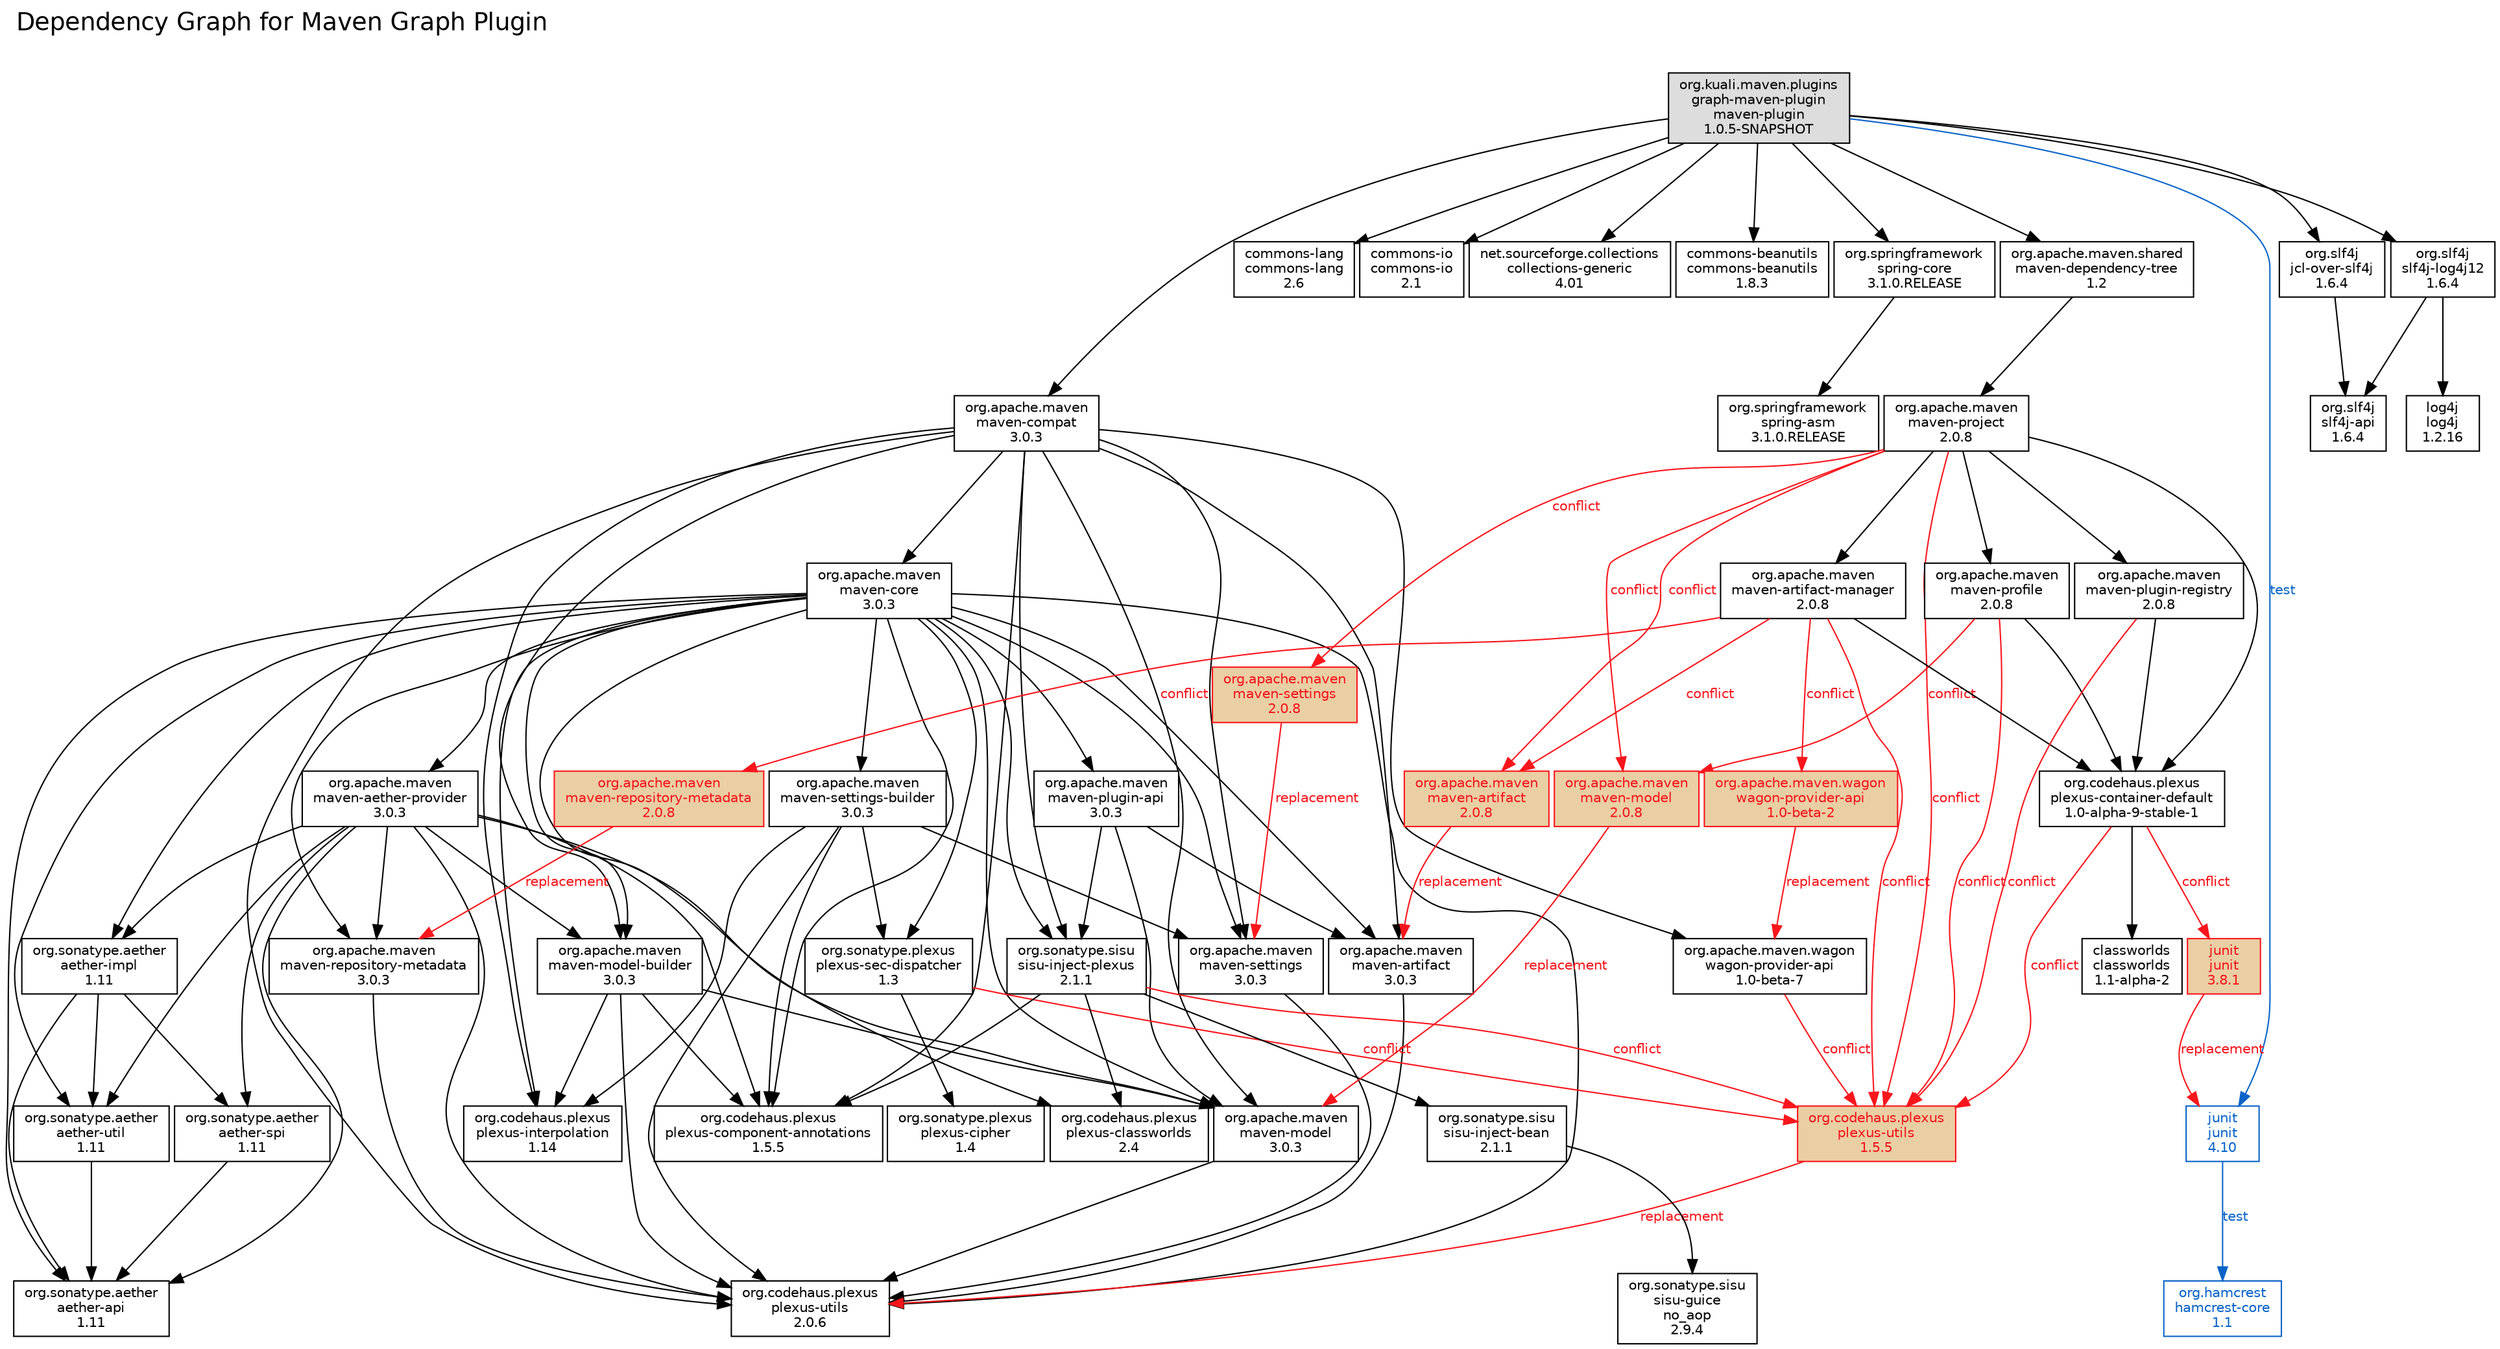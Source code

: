 digraph dependencies {

  graph [ label=<<table border="0" cellpadding="0" cellspacing="0"><tr><td>Dependency Graph for Maven Graph Plugin</td></tr><tr><td><font color="black" face="Courier" point-size="10"> </font></td></tr><tr><td><font color="black" face="Courier" point-size="10"> </font></td></tr></table>> labeljust="l" labelloc="t" fontsize="18" fontname="Helvetica" ranksep="1" rankdir="TB" nodesep=".05" ];
  node [ fontsize="10" fontname="Helvetica" shape="rectangle" ];
  edge [ fontsize="10" fontname="Helvetica" ];

  "0" [
    fontsize="10"
    label="org.kuali.maven.plugins\ngraph-maven-plugin\nmaven-plugin\n1.0.5-SNAPSHOT"
    color="black"
    fontcolor="black"
    fillcolor="#dddddd"
    style="solid,filled"
  ];
  "1" [
    fontsize="10"
    label="junit\njunit\n4.10"
    color="#0A64C8"
    fontcolor="#0A64C8"
    fillcolor="white"
    style="solid,filled"
  ];
  "2" [
    fontsize="10"
    label="org.hamcrest\nhamcrest-core\n1.1"
    color="#0A64C8"
    fontcolor="#0A64C8"
    fillcolor="white"
    style="solid,filled"
  ];
  "3" [
    fontsize="10"
    label="commons-lang\ncommons-lang\n2.6"
    color="black"
    fontcolor="black"
    fillcolor="white"
    style="solid,filled"
  ];
  "4" [
    fontsize="10"
    label="commons-io\ncommons-io\n2.1"
    color="black"
    fontcolor="black"
    fillcolor="white"
    style="solid,filled"
  ];
  "5" [
    fontsize="10"
    label="net.sourceforge.collections\ncollections-generic\n4.01"
    color="black"
    fontcolor="black"
    fillcolor="white"
    style="solid,filled"
  ];
  "6" [
    fontsize="10"
    label="commons-beanutils\ncommons-beanutils\n1.8.3"
    color="black"
    fontcolor="black"
    fillcolor="white"
    style="solid,filled"
  ];
  "7" [
    fontsize="10"
    label="org.springframework\nspring-core\n3.1.0.RELEASE"
    color="black"
    fontcolor="black"
    fillcolor="white"
    style="solid,filled"
  ];
  "8" [
    fontsize="10"
    label="org.springframework\nspring-asm\n3.1.0.RELEASE"
    color="black"
    fontcolor="black"
    fillcolor="white"
    style="solid,filled"
  ];
  "9" [
    fontsize="10"
    label="org.apache.maven\nmaven-compat\n3.0.3"
    color="black"
    fontcolor="black"
    fillcolor="white"
    style="solid,filled"
  ];
  "10" [
    fontsize="10"
    label="org.apache.maven\nmaven-model\n3.0.3"
    color="black"
    fontcolor="black"
    fillcolor="white"
    style="solid,filled"
  ];
  "12" [
    fontsize="10"
    label="org.apache.maven\nmaven-model-builder\n3.0.3"
    color="black"
    fontcolor="black"
    fillcolor="white"
    style="solid,filled"
  ];
  "17" [
    fontsize="10"
    label="org.apache.maven\nmaven-settings\n3.0.3"
    color="black"
    fontcolor="black"
    fillcolor="white"
    style="solid,filled"
  ];
  "19" [
    fontsize="10"
    label="org.apache.maven\nmaven-artifact\n3.0.3"
    color="black"
    fontcolor="black"
    fillcolor="white"
    style="solid,filled"
  ];
  "21" [
    fontsize="10"
    label="org.apache.maven\nmaven-core\n3.0.3"
    color="black"
    fontcolor="black"
    fillcolor="white"
    style="solid,filled"
  ];
  "24" [
    fontsize="10"
    label="org.apache.maven\nmaven-settings-builder\n3.0.3"
    color="black"
    fontcolor="black"
    fillcolor="white"
    style="solid,filled"
  ];
  "30" [
    fontsize="10"
    label="org.apache.maven\nmaven-repository-metadata\n3.0.3"
    color="black"
    fontcolor="black"
    fillcolor="white"
    style="solid,filled"
  ];
  "33" [
    fontsize="10"
    label="org.apache.maven\nmaven-plugin-api\n3.0.3"
    color="black"
    fontcolor="black"
    fillcolor="white"
    style="solid,filled"
  ];
  "38" [
    fontsize="10"
    label="org.apache.maven\nmaven-aether-provider\n3.0.3"
    color="black"
    fontcolor="black"
    fillcolor="white"
    style="solid,filled"
  ];
  "43" [
    fontsize="10"
    label="org.sonatype.aether\naether-spi\n1.11"
    color="black"
    fontcolor="black"
    fillcolor="white"
    style="solid,filled"
  ];
  "49" [
    fontsize="10"
    label="org.sonatype.aether\naether-impl\n1.11"
    color="black"
    fontcolor="black"
    fillcolor="white"
    style="solid,filled"
  ];
  "53" [
    fontsize="10"
    label="org.sonatype.aether\naether-api\n1.11"
    color="black"
    fontcolor="black"
    fillcolor="white"
    style="solid,filled"
  ];
  "54" [
    fontsize="10"
    label="org.sonatype.aether\naether-util\n1.11"
    color="black"
    fontcolor="black"
    fillcolor="white"
    style="solid,filled"
  ];
  "59" [
    fontsize="10"
    label="org.codehaus.plexus\nplexus-classworlds\n2.4"
    color="black"
    fontcolor="black"
    fillcolor="white"
    style="solid,filled"
  ];
  "61" [
    fontsize="10"
    label="org.sonatype.plexus\nplexus-sec-dispatcher\n1.3"
    color="black"
    fontcolor="black"
    fillcolor="white"
    style="solid,filled"
  ];
  "62" [
    fontsize="10"
    label="org.codehaus.plexus\nplexus-utils\n1.5.5"
    color="#F8161C"
    fontcolor="#F8161C"
    fillcolor="#EACFA4"
    style="solid,filled"
  ];
  "63" [
    fontsize="10"
    label="org.sonatype.plexus\nplexus-cipher\n1.4"
    color="black"
    fontcolor="black"
    fillcolor="white"
    style="solid,filled"
  ];
  "64" [
    fontsize="10"
    label="org.codehaus.plexus\nplexus-utils\n2.0.6"
    color="black"
    fontcolor="black"
    fillcolor="white"
    style="solid,filled"
  ];
  "65" [
    fontsize="10"
    label="org.codehaus.plexus\nplexus-interpolation\n1.14"
    color="black"
    fontcolor="black"
    fillcolor="white"
    style="solid,filled"
  ];
  "66" [
    fontsize="10"
    label="org.sonatype.sisu\nsisu-inject-plexus\n2.1.1"
    color="black"
    fontcolor="black"
    fillcolor="white"
    style="solid,filled"
  ];
  "70" [
    fontsize="10"
    label="org.sonatype.sisu\nsisu-inject-bean\n2.1.1"
    color="black"
    fontcolor="black"
    fillcolor="white"
    style="solid,filled"
  ];
  "71" [
    fontsize="10"
    label="org.sonatype.sisu\nsisu-guice\nno_aop\n2.9.4"
    color="black"
    fontcolor="black"
    fillcolor="white"
    style="solid,filled"
  ];
  "72" [
    fontsize="10"
    label="org.codehaus.plexus\nplexus-component-annotations\n1.5.5"
    color="black"
    fontcolor="black"
    fillcolor="white"
    style="solid,filled"
  ];
  "73" [
    fontsize="10"
    label="org.apache.maven.wagon\nwagon-provider-api\n1.0-beta-7"
    color="black"
    fontcolor="black"
    fillcolor="white"
    style="solid,filled"
  ];
  "75" [
    fontsize="10"
    label="org.apache.maven.shared\nmaven-dependency-tree\n1.2"
    color="black"
    fontcolor="black"
    fillcolor="white"
    style="solid,filled"
  ];
  "76" [
    fontsize="10"
    label="org.apache.maven\nmaven-project\n2.0.8"
    color="black"
    fontcolor="black"
    fillcolor="white"
    style="solid,filled"
  ];
  "77" [
    fontsize="10"
    label="org.apache.maven\nmaven-settings\n2.0.8"
    color="#F8161C"
    fontcolor="#F8161C"
    fillcolor="#EACFA4"
    style="solid,filled"
  ];
  "78" [
    fontsize="10"
    label="org.apache.maven\nmaven-profile\n2.0.8"
    color="black"
    fontcolor="black"
    fillcolor="white"
    style="solid,filled"
  ];
  "79" [
    fontsize="10"
    label="org.apache.maven\nmaven-model\n2.0.8"
    color="#F8161C"
    fontcolor="#F8161C"
    fillcolor="#EACFA4"
    style="solid,filled"
  ];
  "83" [
    fontsize="10"
    label="org.apache.maven\nmaven-artifact-manager\n2.0.8"
    color="black"
    fontcolor="black"
    fillcolor="white"
    style="solid,filled"
  ];
  "84" [
    fontsize="10"
    label="org.apache.maven\nmaven-repository-metadata\n2.0.8"
    color="#F8161C"
    fontcolor="#F8161C"
    fillcolor="#EACFA4"
    style="solid,filled"
  ];
  "86" [
    fontsize="10"
    label="org.apache.maven\nmaven-artifact\n2.0.8"
    color="#F8161C"
    fontcolor="#F8161C"
    fillcolor="#EACFA4"
    style="solid,filled"
  ];
  "88" [
    fontsize="10"
    label="org.apache.maven.wagon\nwagon-provider-api\n1.0-beta-2"
    color="#F8161C"
    fontcolor="#F8161C"
    fillcolor="#EACFA4"
    style="solid,filled"
  ];
  "89" [
    fontsize="10"
    label="org.apache.maven\nmaven-plugin-registry\n2.0.8"
    color="black"
    fontcolor="black"
    fillcolor="white"
    style="solid,filled"
  ];
  "94" [
    fontsize="10"
    label="org.codehaus.plexus\nplexus-container-default\n1.0-alpha-9-stable-1"
    color="black"
    fontcolor="black"
    fillcolor="white"
    style="solid,filled"
  ];
  "95" [
    fontsize="10"
    label="junit\njunit\n3.8.1"
    color="#F8161C"
    fontcolor="#F8161C"
    fillcolor="#EACFA4"
    style="solid,filled"
  ];
  "97" [
    fontsize="10"
    label="classworlds\nclassworlds\n1.1-alpha-2"
    color="black"
    fontcolor="black"
    fillcolor="white"
    style="solid,filled"
  ];
  "98" [
    fontsize="10"
    label="org.slf4j\njcl-over-slf4j\n1.6.4"
    color="black"
    fontcolor="black"
    fillcolor="white"
    style="solid,filled"
  ];
  "99" [
    fontsize="10"
    label="org.slf4j\nslf4j-api\n1.6.4"
    color="black"
    fontcolor="black"
    fillcolor="white"
    style="solid,filled"
  ];
  "100" [
    fontsize="10"
    label="org.slf4j\nslf4j-log4j12\n1.6.4"
    color="black"
    fontcolor="black"
    fillcolor="white"
    style="solid,filled"
  ];
  "102" [
    fontsize="10"
    label="log4j\nlog4j\n1.2.16"
    color="black"
    fontcolor="black"
    fillcolor="white"
    style="solid,filled"
  ];

  "0" -> "1" [
    label="test"
    style="solid"
    color="#0A64C8"
    fontcolor="#0A64C8"
    weight="1.0"
  ];
  "1" -> "2" [
    label="test"
    style="solid"
    color="#0A64C8"
    fontcolor="#0A64C8"
    weight="1.0"
  ];
  "0" -> "3" [
    label=""
    style="solid"
    color="black"
    fontcolor="black"
    weight="1.0"
  ];
  "0" -> "4" [
    label=""
    style="solid"
    color="black"
    fontcolor="black"
    weight="1.0"
  ];
  "0" -> "5" [
    label=""
    style="solid"
    color="black"
    fontcolor="black"
    weight="1.0"
  ];
  "0" -> "6" [
    label=""
    style="solid"
    color="black"
    fontcolor="black"
    weight="1.0"
  ];
  "0" -> "7" [
    label=""
    style="solid"
    color="black"
    fontcolor="black"
    weight="1.0"
  ];
  "7" -> "8" [
    label=""
    style="solid"
    color="black"
    fontcolor="black"
    weight="1.0"
  ];
  "0" -> "9" [
    label=""
    style="solid"
    color="black"
    fontcolor="black"
    weight="1.0"
  ];
  "9" -> "10" [
    label=""
    style="solid"
    color="black"
    fontcolor="black"
    weight="1.0"
  ];
  "10" -> "64" [
    label=""
    style="solid"
    color="black"
    fontcolor="black"
    weight="1.0"
  ];
  "9" -> "12" [
    label=""
    style="solid"
    color="black"
    fontcolor="black"
    weight="1.0"
  ];
  "12" -> "64" [
    label=""
    style="solid"
    color="black"
    fontcolor="black"
    weight="1.0"
  ];
  "12" -> "65" [
    label=""
    style="solid"
    color="black"
    fontcolor="black"
    weight="1.0"
  ];
  "12" -> "72" [
    label=""
    style="solid"
    color="black"
    fontcolor="black"
    weight="1.0"
  ];
  "12" -> "10" [
    label=""
    style="solid"
    color="black"
    fontcolor="black"
    weight="1.0"
  ];
  "9" -> "17" [
    label=""
    style="solid"
    color="black"
    fontcolor="black"
    weight="1.0"
  ];
  "17" -> "64" [
    label=""
    style="solid"
    color="black"
    fontcolor="black"
    weight="1.0"
  ];
  "9" -> "19" [
    label=""
    style="solid"
    color="black"
    fontcolor="black"
    weight="1.0"
  ];
  "19" -> "64" [
    label=""
    style="solid"
    color="black"
    fontcolor="black"
    weight="1.0"
  ];
  "9" -> "21" [
    label=""
    style="solid"
    color="black"
    fontcolor="black"
    weight="1.0"
  ];
  "21" -> "10" [
    label=""
    style="solid"
    color="black"
    fontcolor="black"
    weight="1.0"
  ];
  "21" -> "17" [
    label=""
    style="solid"
    color="black"
    fontcolor="black"
    weight="1.0"
  ];
  "21" -> "24" [
    label=""
    style="solid"
    color="black"
    fontcolor="black"
    weight="1.0"
  ];
  "24" -> "64" [
    label=""
    style="solid"
    color="black"
    fontcolor="black"
    weight="1.0"
  ];
  "24" -> "65" [
    label=""
    style="solid"
    color="black"
    fontcolor="black"
    weight="1.0"
  ];
  "24" -> "72" [
    label=""
    style="solid"
    color="black"
    fontcolor="black"
    weight="1.0"
  ];
  "24" -> "17" [
    label=""
    style="solid"
    color="black"
    fontcolor="black"
    weight="1.0"
  ];
  "24" -> "61" [
    label=""
    style="solid"
    color="black"
    fontcolor="black"
    weight="1.0"
  ];
  "21" -> "30" [
    label=""
    style="solid"
    color="black"
    fontcolor="black"
    weight="1.0"
  ];
  "30" -> "64" [
    label=""
    style="solid"
    color="black"
    fontcolor="black"
    weight="1.0"
  ];
  "21" -> "19" [
    label=""
    style="solid"
    color="black"
    fontcolor="black"
    weight="1.0"
  ];
  "21" -> "33" [
    label=""
    style="solid"
    color="black"
    fontcolor="black"
    weight="1.0"
  ];
  "33" -> "10" [
    label=""
    style="solid"
    color="black"
    fontcolor="black"
    weight="1.0"
  ];
  "33" -> "19" [
    label=""
    style="solid"
    color="black"
    fontcolor="black"
    weight="1.0"
  ];
  "33" -> "66" [
    label=""
    style="solid"
    color="black"
    fontcolor="black"
    weight="1.0"
  ];
  "21" -> "12" [
    label=""
    style="solid"
    color="black"
    fontcolor="black"
    weight="1.0"
  ];
  "21" -> "38" [
    label=""
    style="solid"
    color="black"
    fontcolor="black"
    weight="1.0"
  ];
  "38" -> "10" [
    label=""
    style="solid"
    color="black"
    fontcolor="black"
    weight="1.0"
  ];
  "38" -> "12" [
    label=""
    style="solid"
    color="black"
    fontcolor="black"
    weight="1.0"
  ];
  "38" -> "30" [
    label=""
    style="solid"
    color="black"
    fontcolor="black"
    weight="1.0"
  ];
  "38" -> "53" [
    label=""
    style="solid"
    color="black"
    fontcolor="black"
    weight="1.0"
  ];
  "38" -> "43" [
    label=""
    style="solid"
    color="black"
    fontcolor="black"
    weight="1.0"
  ];
  "43" -> "53" [
    label=""
    style="solid"
    color="black"
    fontcolor="black"
    weight="1.0"
  ];
  "38" -> "54" [
    label=""
    style="solid"
    color="black"
    fontcolor="black"
    weight="1.0"
  ];
  "38" -> "49" [
    label=""
    style="solid"
    color="black"
    fontcolor="black"
    weight="1.0"
  ];
  "38" -> "72" [
    label=""
    style="solid"
    color="black"
    fontcolor="black"
    weight="1.0"
  ];
  "38" -> "64" [
    label=""
    style="solid"
    color="black"
    fontcolor="black"
    weight="1.0"
  ];
  "21" -> "49" [
    label=""
    style="solid"
    color="black"
    fontcolor="black"
    weight="1.0"
  ];
  "49" -> "53" [
    label=""
    style="solid"
    color="black"
    fontcolor="black"
    weight="1.0"
  ];
  "49" -> "43" [
    label=""
    style="solid"
    color="black"
    fontcolor="black"
    weight="1.0"
  ];
  "49" -> "54" [
    label=""
    style="solid"
    color="black"
    fontcolor="black"
    weight="1.0"
  ];
  "21" -> "53" [
    label=""
    style="solid"
    color="black"
    fontcolor="black"
    weight="1.0"
  ];
  "21" -> "54" [
    label=""
    style="solid"
    color="black"
    fontcolor="black"
    weight="1.0"
  ];
  "54" -> "53" [
    label=""
    style="solid"
    color="black"
    fontcolor="black"
    weight="1.0"
  ];
  "21" -> "66" [
    label=""
    style="solid"
    color="black"
    fontcolor="black"
    weight="1.0"
  ];
  "21" -> "65" [
    label=""
    style="solid"
    color="black"
    fontcolor="black"
    weight="1.0"
  ];
  "21" -> "64" [
    label=""
    style="solid"
    color="black"
    fontcolor="black"
    weight="1.0"
  ];
  "21" -> "59" [
    label=""
    style="solid"
    color="black"
    fontcolor="black"
    weight="1.0"
  ];
  "21" -> "72" [
    label=""
    style="solid"
    color="black"
    fontcolor="black"
    weight="1.0"
  ];
  "21" -> "61" [
    label=""
    style="solid"
    color="black"
    fontcolor="black"
    weight="1.0"
  ];
  "62" -> "64" [
    label="replacement"
    style="solid"
    color="#F8161C"
    fontcolor="#F8161C"
    weight="1.0"
  ];
  "61" -> "62" [
    label="conflict"
    style="solid"
    color="#F8161C"
    fontcolor="#F8161C"
    weight="1.0"
  ];
  "61" -> "63" [
    label=""
    style="solid"
    color="black"
    fontcolor="black"
    weight="1.0"
  ];
  "9" -> "64" [
    label=""
    style="solid"
    color="black"
    fontcolor="black"
    weight="1.0"
  ];
  "9" -> "65" [
    label=""
    style="solid"
    color="black"
    fontcolor="black"
    weight="1.0"
  ];
  "9" -> "66" [
    label=""
    style="solid"
    color="black"
    fontcolor="black"
    weight="1.0"
  ];
  "66" -> "72" [
    label=""
    style="solid"
    color="black"
    fontcolor="black"
    weight="1.0"
  ];
  "66" -> "59" [
    label=""
    style="solid"
    color="black"
    fontcolor="black"
    weight="1.0"
  ];
  "66" -> "62" [
    label="conflict"
    style="solid"
    color="#F8161C"
    fontcolor="#F8161C"
    weight="1.0"
  ];
  "66" -> "70" [
    label=""
    style="solid"
    color="black"
    fontcolor="black"
    weight="1.0"
  ];
  "70" -> "71" [
    label=""
    style="solid"
    color="black"
    fontcolor="black"
    weight="1.0"
  ];
  "9" -> "72" [
    label=""
    style="solid"
    color="black"
    fontcolor="black"
    weight="1.0"
  ];
  "9" -> "73" [
    label=""
    style="solid"
    color="black"
    fontcolor="black"
    weight="1.0"
  ];
  "73" -> "62" [
    label="conflict"
    style="solid"
    color="#F8161C"
    fontcolor="#F8161C"
    weight="1.0"
  ];
  "0" -> "75" [
    label=""
    style="solid"
    color="black"
    fontcolor="black"
    weight="1.0"
  ];
  "75" -> "76" [
    label=""
    style="solid"
    color="black"
    fontcolor="black"
    weight="1.0"
  ];
  "77" -> "17" [
    label="replacement"
    style="solid"
    color="#F8161C"
    fontcolor="#F8161C"
    weight="1.0"
  ];
  "76" -> "77" [
    label="conflict"
    style="solid"
    color="#F8161C"
    fontcolor="#F8161C"
    weight="1.0"
  ];
  "76" -> "78" [
    label=""
    style="solid"
    color="black"
    fontcolor="black"
    weight="1.0"
  ];
  "79" -> "10" [
    label="replacement"
    style="solid"
    color="#F8161C"
    fontcolor="#F8161C"
    weight="1.0"
  ];
  "78" -> "79" [
    label="conflict"
    style="solid"
    color="#F8161C"
    fontcolor="#F8161C"
    weight="1.0"
  ];
  "78" -> "62" [
    label="conflict"
    style="solid"
    color="#F8161C"
    fontcolor="#F8161C"
    weight="1.0"
  ];
  "78" -> "94" [
    label=""
    style="solid"
    color="black"
    fontcolor="black"
    weight="1.0"
  ];
  "76" -> "79" [
    label="conflict"
    style="solid"
    color="#F8161C"
    fontcolor="#F8161C"
    weight="1.0"
  ];
  "76" -> "83" [
    label=""
    style="solid"
    color="black"
    fontcolor="black"
    weight="1.0"
  ];
  "84" -> "30" [
    label="replacement"
    style="solid"
    color="#F8161C"
    fontcolor="#F8161C"
    weight="1.0"
  ];
  "83" -> "84" [
    label="conflict"
    style="solid"
    color="#F8161C"
    fontcolor="#F8161C"
    weight="1.0"
  ];
  "83" -> "62" [
    label="conflict"
    style="solid"
    color="#F8161C"
    fontcolor="#F8161C"
    weight="1.0"
  ];
  "86" -> "19" [
    label="replacement"
    style="solid"
    color="#F8161C"
    fontcolor="#F8161C"
    weight="1.0"
  ];
  "83" -> "86" [
    label="conflict"
    style="solid"
    color="#F8161C"
    fontcolor="#F8161C"
    weight="1.0"
  ];
  "83" -> "94" [
    label=""
    style="solid"
    color="black"
    fontcolor="black"
    weight="1.0"
  ];
  "88" -> "73" [
    label="replacement"
    style="solid"
    color="#F8161C"
    fontcolor="#F8161C"
    weight="1.0"
  ];
  "83" -> "88" [
    label="conflict"
    style="solid"
    color="#F8161C"
    fontcolor="#F8161C"
    weight="1.0"
  ];
  "76" -> "89" [
    label=""
    style="solid"
    color="black"
    fontcolor="black"
    weight="1.0"
  ];
  "89" -> "62" [
    label="conflict"
    style="solid"
    color="#F8161C"
    fontcolor="#F8161C"
    weight="1.0"
  ];
  "89" -> "94" [
    label=""
    style="solid"
    color="black"
    fontcolor="black"
    weight="1.0"
  ];
  "76" -> "62" [
    label="conflict"
    style="solid"
    color="#F8161C"
    fontcolor="#F8161C"
    weight="1.0"
  ];
  "76" -> "86" [
    label="conflict"
    style="solid"
    color="#F8161C"
    fontcolor="#F8161C"
    weight="1.0"
  ];
  "76" -> "94" [
    label=""
    style="solid"
    color="black"
    fontcolor="black"
    weight="1.0"
  ];
  "95" -> "1" [
    label="replacement"
    style="solid"
    color="#F8161C"
    fontcolor="#F8161C"
    weight="1.0"
  ];
  "94" -> "95" [
    label="conflict"
    style="solid"
    color="#F8161C"
    fontcolor="#F8161C"
    weight="1.0"
  ];
  "94" -> "62" [
    label="conflict"
    style="solid"
    color="#F8161C"
    fontcolor="#F8161C"
    weight="1.0"
  ];
  "94" -> "97" [
    label=""
    style="solid"
    color="black"
    fontcolor="black"
    weight="1.0"
  ];
  "0" -> "98" [
    label=""
    style="solid"
    color="black"
    fontcolor="black"
    weight="1.0"
  ];
  "98" -> "99" [
    label=""
    style="solid"
    color="black"
    fontcolor="black"
    weight="1.0"
  ];
  "0" -> "100" [
    label=""
    style="solid"
    color="black"
    fontcolor="black"
    weight="1.0"
  ];
  "100" -> "99" [
    label=""
    style="solid"
    color="black"
    fontcolor="black"
    weight="1.0"
  ];
  "100" -> "102" [
    label=""
    style="solid"
    color="black"
    fontcolor="black"
    weight="1.0"
  ];
}
